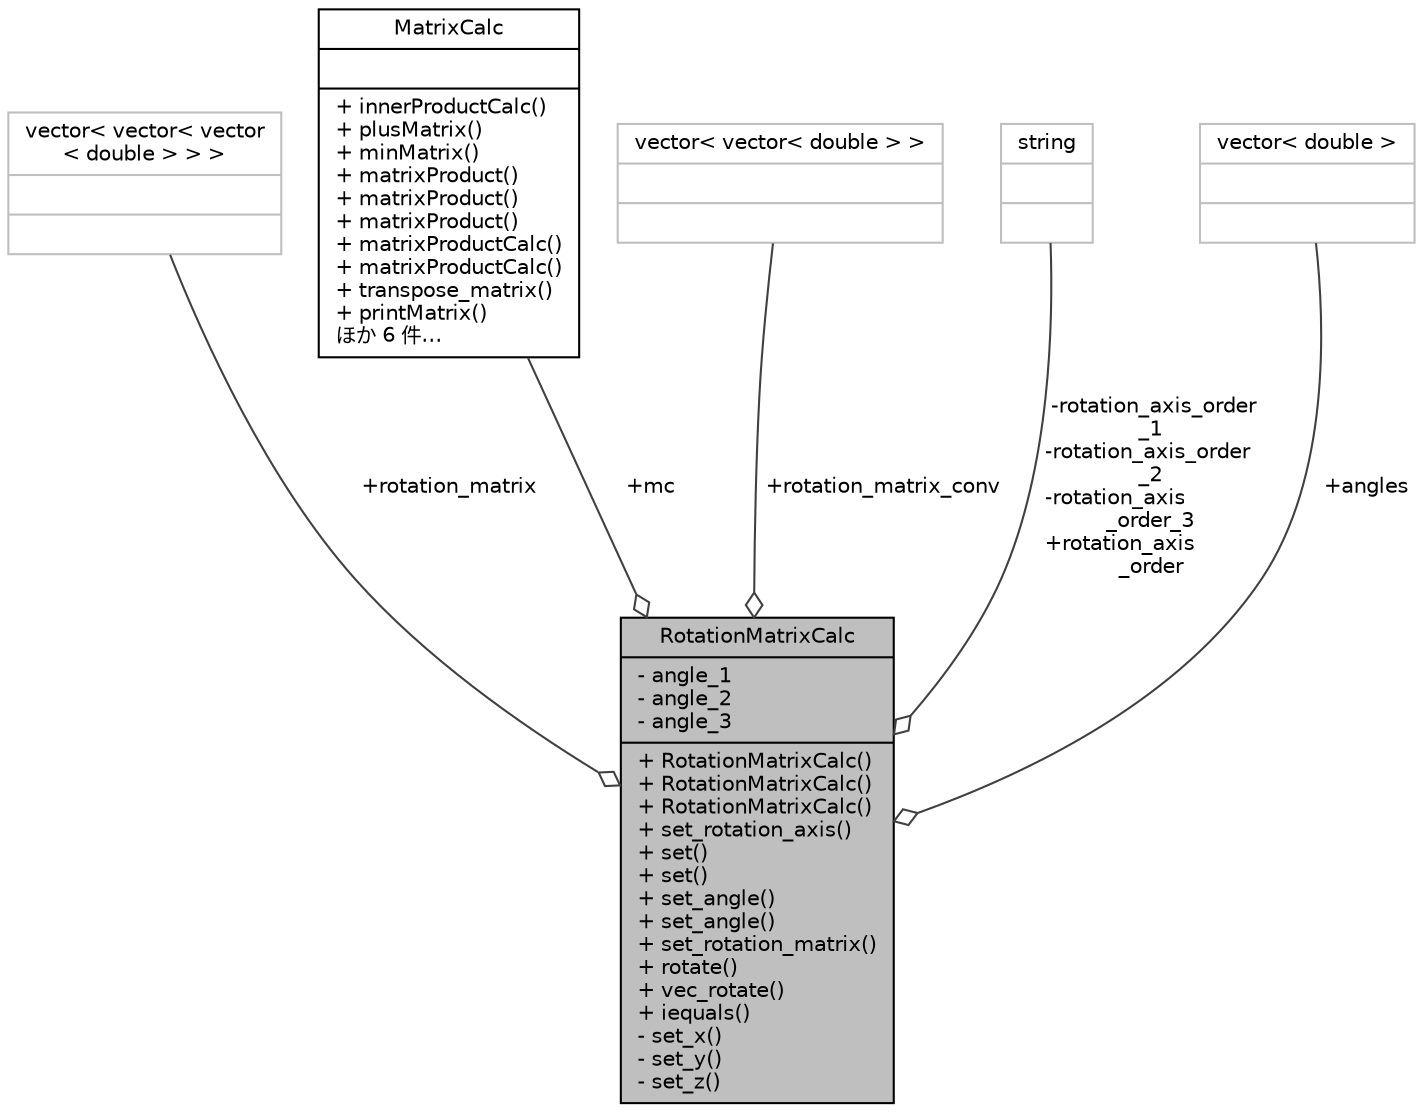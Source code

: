 digraph "RotationMatrixCalc"
{
 // LATEX_PDF_SIZE
  edge [fontname="Helvetica",fontsize="10",labelfontname="Helvetica",labelfontsize="10"];
  node [fontname="Helvetica",fontsize="10",shape=record];
  Node1 [label="{RotationMatrixCalc\n|- angle_1\l- angle_2\l- angle_3\l|+ RotationMatrixCalc()\l+ RotationMatrixCalc()\l+ RotationMatrixCalc()\l+ set_rotation_axis()\l+ set()\l+ set()\l+ set_angle()\l+ set_angle()\l+ set_rotation_matrix()\l+ rotate()\l+ vec_rotate()\l+ iequals()\l- set_x()\l- set_y()\l- set_z()\l}",height=0.2,width=0.4,color="black", fillcolor="grey75", style="filled", fontcolor="black",tooltip=" "];
  Node2 -> Node1 [color="grey25",fontsize="10",style="solid",label=" +rotation_matrix" ,arrowhead="odiamond"];
  Node2 [label="{vector\< vector\< vector\l\< double \> \> \>\n||}",height=0.2,width=0.4,color="grey75", fillcolor="white", style="filled",tooltip=" "];
  Node3 -> Node1 [color="grey25",fontsize="10",style="solid",label=" +mc" ,arrowhead="odiamond"];
  Node3 [label="{MatrixCalc\n||+ innerProductCalc()\l+ plusMatrix()\l+ minMatrix()\l+ matrixProduct()\l+ matrixProduct()\l+ matrixProduct()\l+ matrixProductCalc()\l+ matrixProductCalc()\l+ transpose_matrix()\l+ printMatrix()\lほか 6 件…\l}",height=0.2,width=0.4,color="black", fillcolor="white", style="filled",URL="$classMatrixCalc.html",tooltip="行列を扱うクラス"];
  Node4 -> Node1 [color="grey25",fontsize="10",style="solid",label=" +rotation_matrix_conv" ,arrowhead="odiamond"];
  Node4 [label="{vector\< vector\< double \> \>\n||}",height=0.2,width=0.4,color="grey75", fillcolor="white", style="filled",tooltip=" "];
  Node5 -> Node1 [color="grey25",fontsize="10",style="solid",label=" -rotation_axis_order\l_1\n-rotation_axis_order\l_2\n-rotation_axis\l_order_3\n+rotation_axis\l_order" ,arrowhead="odiamond"];
  Node5 [label="{string\n||}",height=0.2,width=0.4,color="grey75", fillcolor="white", style="filled",tooltip=" "];
  Node6 -> Node1 [color="grey25",fontsize="10",style="solid",label=" +angles" ,arrowhead="odiamond"];
  Node6 [label="{vector\< double \>\n||}",height=0.2,width=0.4,color="grey75", fillcolor="white", style="filled",tooltip=" "];
}
